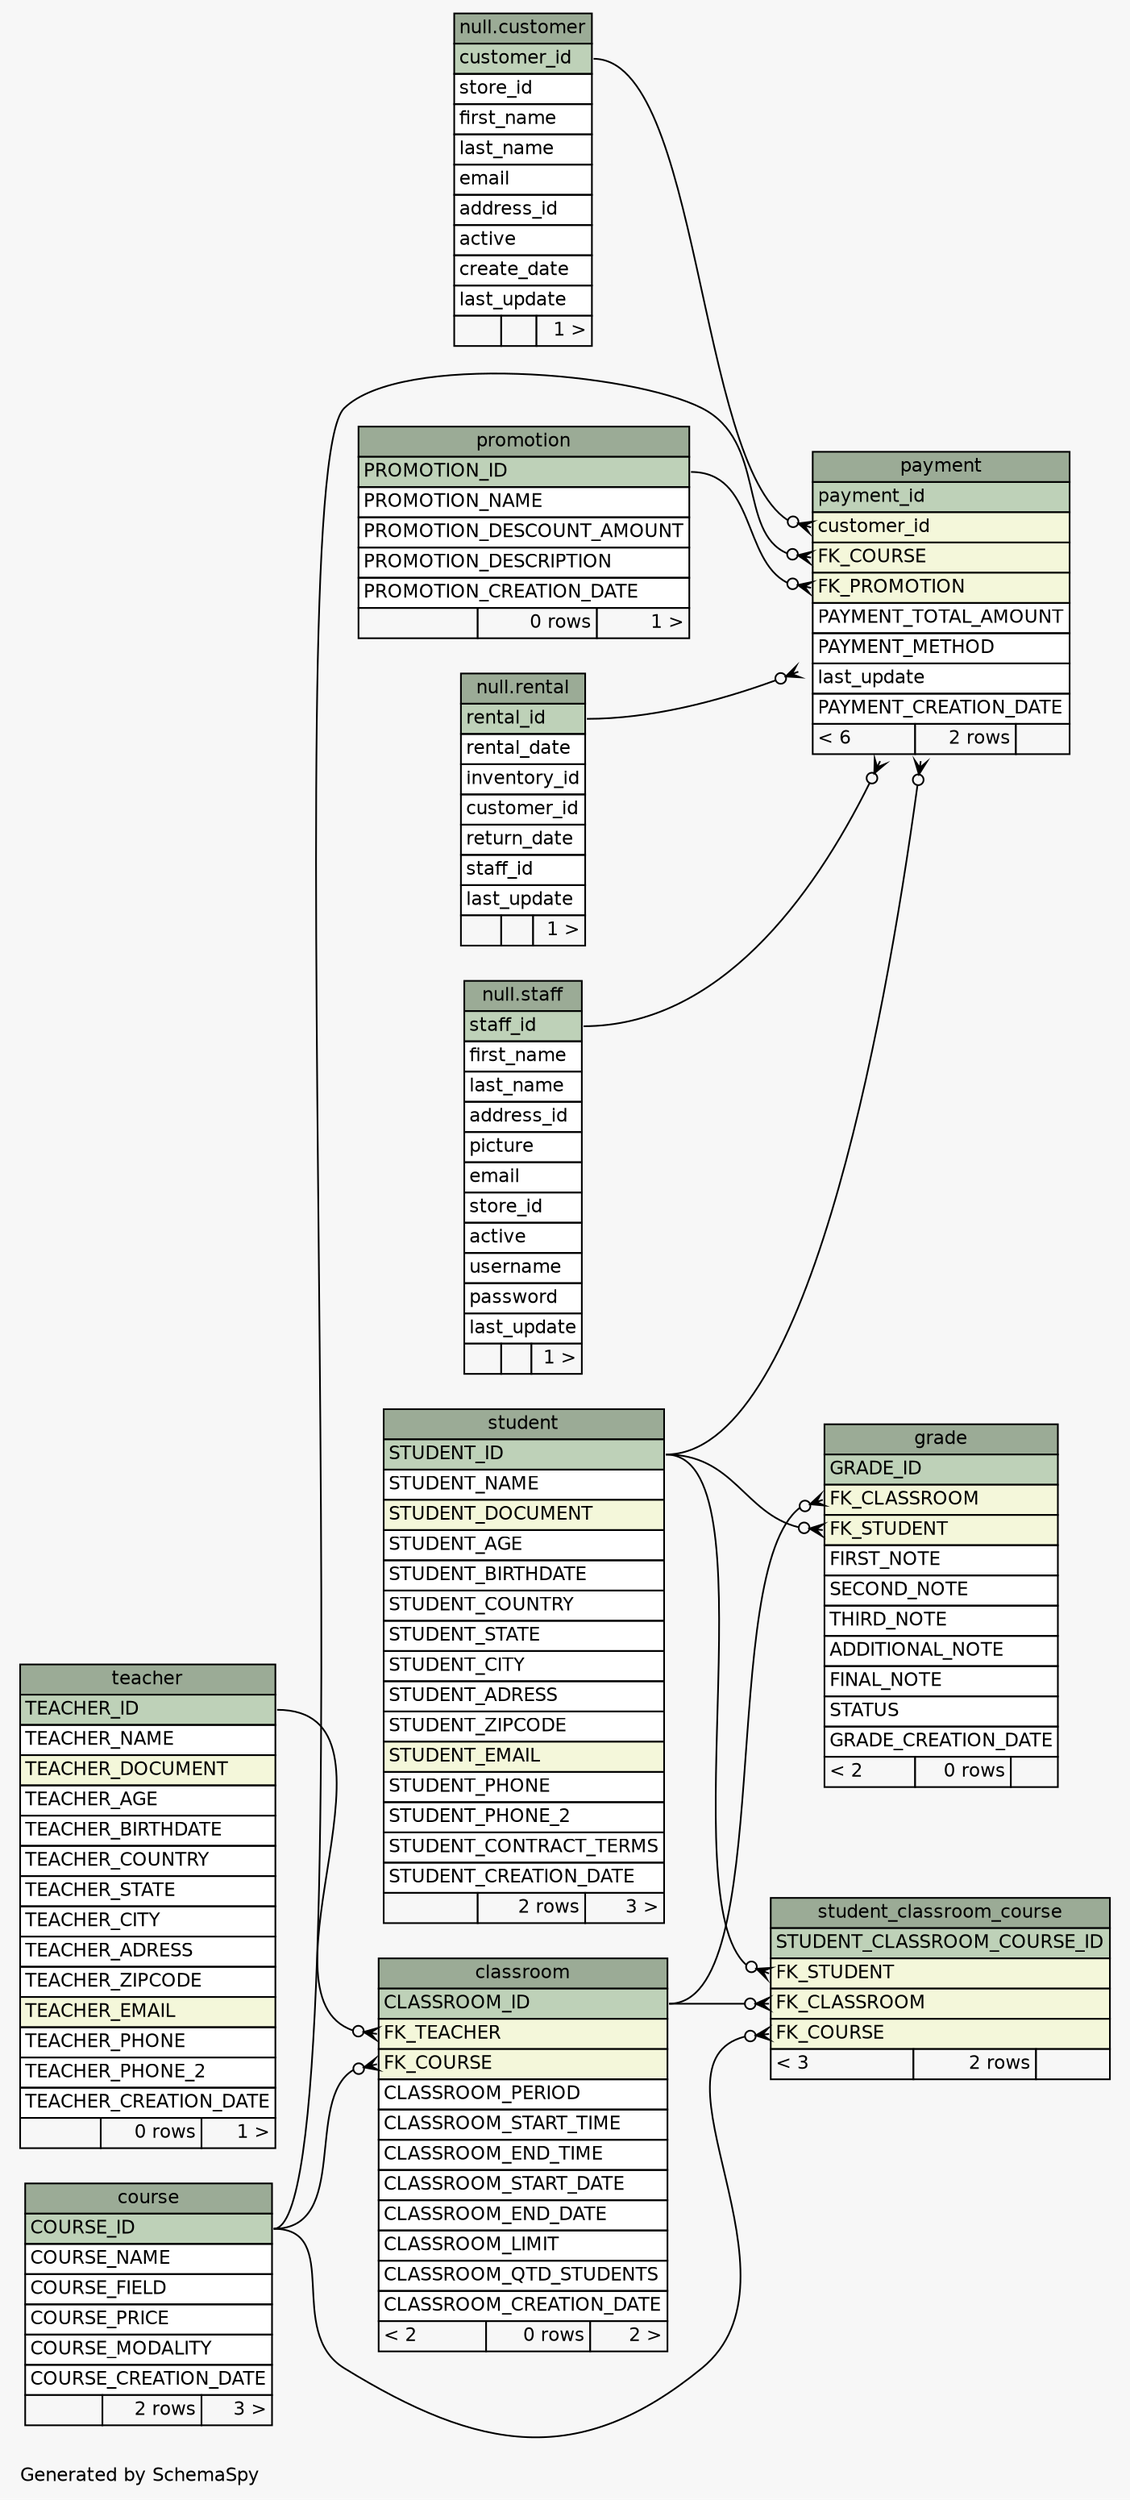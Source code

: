 // dot 7.1.0 on Windows 11 10.0
// SchemaSpy rev 590
digraph "largeRelationshipsDiagram" {
  graph [
    rankdir="RL"
    bgcolor="#f7f7f7"
    label="\nGenerated by SchemaSpy"
    labeljust="l"
    nodesep="0.18"
    ranksep="0.46"
    fontname="Helvetica"
    fontsize="11"
  ];
  node [
    fontname="Helvetica"
    fontsize="11"
    shape="plaintext"
  ];
  edge [
    arrowsize="0.8"
  ];
  "classroom" [
    label=<
    <TABLE BORDER="0" CELLBORDER="1" CELLSPACING="0" BGCOLOR="#ffffff">
      <TR><TD COLSPAN="3" BGCOLOR="#9bab96" ALIGN="CENTER">classroom</TD></TR>
      <TR><TD PORT="CLASSROOM_ID" COLSPAN="3" BGCOLOR="#bed1b8" ALIGN="LEFT">CLASSROOM_ID</TD></TR>
      <TR><TD PORT="FK_TEACHER" COLSPAN="3" BGCOLOR="#f4f7da" ALIGN="LEFT">FK_TEACHER</TD></TR>
      <TR><TD PORT="FK_COURSE" COLSPAN="3" BGCOLOR="#f4f7da" ALIGN="LEFT">FK_COURSE</TD></TR>
      <TR><TD PORT="CLASSROOM_PERIOD" COLSPAN="3" ALIGN="LEFT">CLASSROOM_PERIOD</TD></TR>
      <TR><TD PORT="CLASSROOM_START_TIME" COLSPAN="3" ALIGN="LEFT">CLASSROOM_START_TIME</TD></TR>
      <TR><TD PORT="CLASSROOM_END_TIME" COLSPAN="3" ALIGN="LEFT">CLASSROOM_END_TIME</TD></TR>
      <TR><TD PORT="CLASSROOM_START_DATE" COLSPAN="3" ALIGN="LEFT">CLASSROOM_START_DATE</TD></TR>
      <TR><TD PORT="CLASSROOM_END_DATE" COLSPAN="3" ALIGN="LEFT">CLASSROOM_END_DATE</TD></TR>
      <TR><TD PORT="CLASSROOM_LIMIT" COLSPAN="3" ALIGN="LEFT">CLASSROOM_LIMIT</TD></TR>
      <TR><TD PORT="CLASSROOM_QTD_STUDENTS" COLSPAN="3" ALIGN="LEFT">CLASSROOM_QTD_STUDENTS</TD></TR>
      <TR><TD PORT="CLASSROOM_CREATION_DATE" COLSPAN="3" ALIGN="LEFT">CLASSROOM_CREATION_DATE</TD></TR>
      <TR><TD ALIGN="LEFT" BGCOLOR="#f7f7f7">&lt; 2</TD><TD ALIGN="RIGHT" BGCOLOR="#f7f7f7">0 rows</TD><TD ALIGN="RIGHT" BGCOLOR="#f7f7f7">2 &gt;</TD></TR>
    </TABLE>>
    URL="tables/classroom.html"
    tooltip="classroom"
  ];
  "course" [
    label=<
    <TABLE BORDER="0" CELLBORDER="1" CELLSPACING="0" BGCOLOR="#ffffff">
      <TR><TD COLSPAN="3" BGCOLOR="#9bab96" ALIGN="CENTER">course</TD></TR>
      <TR><TD PORT="COURSE_ID" COLSPAN="3" BGCOLOR="#bed1b8" ALIGN="LEFT">COURSE_ID</TD></TR>
      <TR><TD PORT="COURSE_NAME" COLSPAN="3" ALIGN="LEFT">COURSE_NAME</TD></TR>
      <TR><TD PORT="COURSE_FIELD" COLSPAN="3" ALIGN="LEFT">COURSE_FIELD</TD></TR>
      <TR><TD PORT="COURSE_PRICE" COLSPAN="3" ALIGN="LEFT">COURSE_PRICE</TD></TR>
      <TR><TD PORT="COURSE_MODALITY" COLSPAN="3" ALIGN="LEFT">COURSE_MODALITY</TD></TR>
      <TR><TD PORT="COURSE_CREATION_DATE" COLSPAN="3" ALIGN="LEFT">COURSE_CREATION_DATE</TD></TR>
      <TR><TD ALIGN="LEFT" BGCOLOR="#f7f7f7">  </TD><TD ALIGN="RIGHT" BGCOLOR="#f7f7f7">2 rows</TD><TD ALIGN="RIGHT" BGCOLOR="#f7f7f7">3 &gt;</TD></TR>
    </TABLE>>
    URL="tables/course.html"
    tooltip="course"
  ];
  "null.customer" [
    label=<
    <TABLE BORDER="0" CELLBORDER="1" CELLSPACING="0" BGCOLOR="#ffffff">
      <TR><TD COLSPAN="3" BGCOLOR="#9bab96" ALIGN="CENTER">null.customer</TD></TR>
      <TR><TD PORT="customer_id" COLSPAN="3" BGCOLOR="#bed1b8" ALIGN="LEFT">customer_id</TD></TR>
      <TR><TD PORT="store_id" COLSPAN="3" ALIGN="LEFT">store_id</TD></TR>
      <TR><TD PORT="first_name" COLSPAN="3" ALIGN="LEFT">first_name</TD></TR>
      <TR><TD PORT="last_name" COLSPAN="3" ALIGN="LEFT">last_name</TD></TR>
      <TR><TD PORT="email" COLSPAN="3" ALIGN="LEFT">email</TD></TR>
      <TR><TD PORT="address_id" COLSPAN="3" ALIGN="LEFT">address_id</TD></TR>
      <TR><TD PORT="active" COLSPAN="3" ALIGN="LEFT">active</TD></TR>
      <TR><TD PORT="create_date" COLSPAN="3" ALIGN="LEFT">create_date</TD></TR>
      <TR><TD PORT="last_update" COLSPAN="3" ALIGN="LEFT">last_update</TD></TR>
      <TR><TD ALIGN="LEFT" BGCOLOR="#f7f7f7">  </TD><TD ALIGN="RIGHT" BGCOLOR="#f7f7f7">  </TD><TD ALIGN="RIGHT" BGCOLOR="#f7f7f7">1 &gt;</TD></TR>
    </TABLE>>
    tooltip="null.customer"
  ];
  "grade" [
    label=<
    <TABLE BORDER="0" CELLBORDER="1" CELLSPACING="0" BGCOLOR="#ffffff">
      <TR><TD COLSPAN="3" BGCOLOR="#9bab96" ALIGN="CENTER">grade</TD></TR>
      <TR><TD PORT="GRADE_ID" COLSPAN="3" BGCOLOR="#bed1b8" ALIGN="LEFT">GRADE_ID</TD></TR>
      <TR><TD PORT="FK_CLASSROOM" COLSPAN="3" BGCOLOR="#f4f7da" ALIGN="LEFT">FK_CLASSROOM</TD></TR>
      <TR><TD PORT="FK_STUDENT" COLSPAN="3" BGCOLOR="#f4f7da" ALIGN="LEFT">FK_STUDENT</TD></TR>
      <TR><TD PORT="FIRST_NOTE" COLSPAN="3" ALIGN="LEFT">FIRST_NOTE</TD></TR>
      <TR><TD PORT="SECOND_NOTE" COLSPAN="3" ALIGN="LEFT">SECOND_NOTE</TD></TR>
      <TR><TD PORT="THIRD_NOTE" COLSPAN="3" ALIGN="LEFT">THIRD_NOTE</TD></TR>
      <TR><TD PORT="ADDITIONAL_NOTE" COLSPAN="3" ALIGN="LEFT">ADDITIONAL_NOTE</TD></TR>
      <TR><TD PORT="FINAL_NOTE" COLSPAN="3" ALIGN="LEFT">FINAL_NOTE</TD></TR>
      <TR><TD PORT="STATUS" COLSPAN="3" ALIGN="LEFT">STATUS</TD></TR>
      <TR><TD PORT="GRADE_CREATION_DATE" COLSPAN="3" ALIGN="LEFT">GRADE_CREATION_DATE</TD></TR>
      <TR><TD ALIGN="LEFT" BGCOLOR="#f7f7f7">&lt; 2</TD><TD ALIGN="RIGHT" BGCOLOR="#f7f7f7">0 rows</TD><TD ALIGN="RIGHT" BGCOLOR="#f7f7f7">  </TD></TR>
    </TABLE>>
    URL="tables/grade.html"
    tooltip="grade"
  ];
  "payment" [
    label=<
    <TABLE BORDER="0" CELLBORDER="1" CELLSPACING="0" BGCOLOR="#ffffff">
      <TR><TD COLSPAN="3" BGCOLOR="#9bab96" ALIGN="CENTER">payment</TD></TR>
      <TR><TD PORT="payment_id" COLSPAN="3" BGCOLOR="#bed1b8" ALIGN="LEFT">payment_id</TD></TR>
      <TR><TD PORT="customer_id" COLSPAN="3" BGCOLOR="#f4f7da" ALIGN="LEFT">customer_id</TD></TR>
      <TR><TD PORT="FK_COURSE" COLSPAN="3" BGCOLOR="#f4f7da" ALIGN="LEFT">FK_COURSE</TD></TR>
      <TR><TD PORT="FK_PROMOTION" COLSPAN="3" BGCOLOR="#f4f7da" ALIGN="LEFT">FK_PROMOTION</TD></TR>
      <TR><TD PORT="PAYMENT_TOTAL_AMOUNT" COLSPAN="3" ALIGN="LEFT">PAYMENT_TOTAL_AMOUNT</TD></TR>
      <TR><TD PORT="PAYMENT_METHOD" COLSPAN="3" ALIGN="LEFT">PAYMENT_METHOD</TD></TR>
      <TR><TD PORT="last_update" COLSPAN="3" ALIGN="LEFT">last_update</TD></TR>
      <TR><TD PORT="PAYMENT_CREATION_DATE" COLSPAN="3" ALIGN="LEFT">PAYMENT_CREATION_DATE</TD></TR>
      <TR><TD ALIGN="LEFT" BGCOLOR="#f7f7f7">&lt; 6</TD><TD ALIGN="RIGHT" BGCOLOR="#f7f7f7">2 rows</TD><TD ALIGN="RIGHT" BGCOLOR="#f7f7f7">  </TD></TR>
    </TABLE>>
    URL="tables/payment.html"
    tooltip="payment"
  ];
  "promotion" [
    label=<
    <TABLE BORDER="0" CELLBORDER="1" CELLSPACING="0" BGCOLOR="#ffffff">
      <TR><TD COLSPAN="3" BGCOLOR="#9bab96" ALIGN="CENTER">promotion</TD></TR>
      <TR><TD PORT="PROMOTION_ID" COLSPAN="3" BGCOLOR="#bed1b8" ALIGN="LEFT">PROMOTION_ID</TD></TR>
      <TR><TD PORT="PROMOTION_NAME" COLSPAN="3" ALIGN="LEFT">PROMOTION_NAME</TD></TR>
      <TR><TD PORT="PROMOTION_DESCOUNT_AMOUNT" COLSPAN="3" ALIGN="LEFT">PROMOTION_DESCOUNT_AMOUNT</TD></TR>
      <TR><TD PORT="PROMOTION_DESCRIPTION" COLSPAN="3" ALIGN="LEFT">PROMOTION_DESCRIPTION</TD></TR>
      <TR><TD PORT="PROMOTION_CREATION_DATE" COLSPAN="3" ALIGN="LEFT">PROMOTION_CREATION_DATE</TD></TR>
      <TR><TD ALIGN="LEFT" BGCOLOR="#f7f7f7">  </TD><TD ALIGN="RIGHT" BGCOLOR="#f7f7f7">0 rows</TD><TD ALIGN="RIGHT" BGCOLOR="#f7f7f7">1 &gt;</TD></TR>
    </TABLE>>
    URL="tables/promotion.html"
    tooltip="promotion"
  ];
  "null.rental" [
    label=<
    <TABLE BORDER="0" CELLBORDER="1" CELLSPACING="0" BGCOLOR="#ffffff">
      <TR><TD COLSPAN="3" BGCOLOR="#9bab96" ALIGN="CENTER">null.rental</TD></TR>
      <TR><TD PORT="rental_id" COLSPAN="3" BGCOLOR="#bed1b8" ALIGN="LEFT">rental_id</TD></TR>
      <TR><TD PORT="rental_date" COLSPAN="3" ALIGN="LEFT">rental_date</TD></TR>
      <TR><TD PORT="inventory_id" COLSPAN="3" ALIGN="LEFT">inventory_id</TD></TR>
      <TR><TD PORT="customer_id" COLSPAN="3" ALIGN="LEFT">customer_id</TD></TR>
      <TR><TD PORT="return_date" COLSPAN="3" ALIGN="LEFT">return_date</TD></TR>
      <TR><TD PORT="staff_id" COLSPAN="3" ALIGN="LEFT">staff_id</TD></TR>
      <TR><TD PORT="last_update" COLSPAN="3" ALIGN="LEFT">last_update</TD></TR>
      <TR><TD ALIGN="LEFT" BGCOLOR="#f7f7f7">  </TD><TD ALIGN="RIGHT" BGCOLOR="#f7f7f7">  </TD><TD ALIGN="RIGHT" BGCOLOR="#f7f7f7">1 &gt;</TD></TR>
    </TABLE>>
    tooltip="null.rental"
  ];
  "null.staff" [
    label=<
    <TABLE BORDER="0" CELLBORDER="1" CELLSPACING="0" BGCOLOR="#ffffff">
      <TR><TD COLSPAN="3" BGCOLOR="#9bab96" ALIGN="CENTER">null.staff</TD></TR>
      <TR><TD PORT="staff_id" COLSPAN="3" BGCOLOR="#bed1b8" ALIGN="LEFT">staff_id</TD></TR>
      <TR><TD PORT="first_name" COLSPAN="3" ALIGN="LEFT">first_name</TD></TR>
      <TR><TD PORT="last_name" COLSPAN="3" ALIGN="LEFT">last_name</TD></TR>
      <TR><TD PORT="address_id" COLSPAN="3" ALIGN="LEFT">address_id</TD></TR>
      <TR><TD PORT="picture" COLSPAN="3" ALIGN="LEFT">picture</TD></TR>
      <TR><TD PORT="email" COLSPAN="3" ALIGN="LEFT">email</TD></TR>
      <TR><TD PORT="store_id" COLSPAN="3" ALIGN="LEFT">store_id</TD></TR>
      <TR><TD PORT="active" COLSPAN="3" ALIGN="LEFT">active</TD></TR>
      <TR><TD PORT="username" COLSPAN="3" ALIGN="LEFT">username</TD></TR>
      <TR><TD PORT="password" COLSPAN="3" ALIGN="LEFT">password</TD></TR>
      <TR><TD PORT="last_update" COLSPAN="3" ALIGN="LEFT">last_update</TD></TR>
      <TR><TD ALIGN="LEFT" BGCOLOR="#f7f7f7">  </TD><TD ALIGN="RIGHT" BGCOLOR="#f7f7f7">  </TD><TD ALIGN="RIGHT" BGCOLOR="#f7f7f7">1 &gt;</TD></TR>
    </TABLE>>
    tooltip="null.staff"
  ];
  "student" [
    label=<
    <TABLE BORDER="0" CELLBORDER="1" CELLSPACING="0" BGCOLOR="#ffffff">
      <TR><TD COLSPAN="3" BGCOLOR="#9bab96" ALIGN="CENTER">student</TD></TR>
      <TR><TD PORT="STUDENT_ID" COLSPAN="3" BGCOLOR="#bed1b8" ALIGN="LEFT">STUDENT_ID</TD></TR>
      <TR><TD PORT="STUDENT_NAME" COLSPAN="3" ALIGN="LEFT">STUDENT_NAME</TD></TR>
      <TR><TD PORT="STUDENT_DOCUMENT" COLSPAN="3" BGCOLOR="#f4f7da" ALIGN="LEFT">STUDENT_DOCUMENT</TD></TR>
      <TR><TD PORT="STUDENT_AGE" COLSPAN="3" ALIGN="LEFT">STUDENT_AGE</TD></TR>
      <TR><TD PORT="STUDENT_BIRTHDATE" COLSPAN="3" ALIGN="LEFT">STUDENT_BIRTHDATE</TD></TR>
      <TR><TD PORT="STUDENT_COUNTRY" COLSPAN="3" ALIGN="LEFT">STUDENT_COUNTRY</TD></TR>
      <TR><TD PORT="STUDENT_STATE" COLSPAN="3" ALIGN="LEFT">STUDENT_STATE</TD></TR>
      <TR><TD PORT="STUDENT_CITY" COLSPAN="3" ALIGN="LEFT">STUDENT_CITY</TD></TR>
      <TR><TD PORT="STUDENT_ADRESS" COLSPAN="3" ALIGN="LEFT">STUDENT_ADRESS</TD></TR>
      <TR><TD PORT="STUDENT_ZIPCODE" COLSPAN="3" ALIGN="LEFT">STUDENT_ZIPCODE</TD></TR>
      <TR><TD PORT="STUDENT_EMAIL" COLSPAN="3" BGCOLOR="#f4f7da" ALIGN="LEFT">STUDENT_EMAIL</TD></TR>
      <TR><TD PORT="STUDENT_PHONE" COLSPAN="3" ALIGN="LEFT">STUDENT_PHONE</TD></TR>
      <TR><TD PORT="STUDENT_PHONE_2" COLSPAN="3" ALIGN="LEFT">STUDENT_PHONE_2</TD></TR>
      <TR><TD PORT="STUDENT_CONTRACT_TERMS" COLSPAN="3" ALIGN="LEFT">STUDENT_CONTRACT_TERMS</TD></TR>
      <TR><TD PORT="STUDENT_CREATION_DATE" COLSPAN="3" ALIGN="LEFT">STUDENT_CREATION_DATE</TD></TR>
      <TR><TD ALIGN="LEFT" BGCOLOR="#f7f7f7">  </TD><TD ALIGN="RIGHT" BGCOLOR="#f7f7f7">2 rows</TD><TD ALIGN="RIGHT" BGCOLOR="#f7f7f7">3 &gt;</TD></TR>
    </TABLE>>
    URL="tables/student.html"
    tooltip="student"
  ];
  "student_classroom_course" [
    label=<
    <TABLE BORDER="0" CELLBORDER="1" CELLSPACING="0" BGCOLOR="#ffffff">
      <TR><TD COLSPAN="3" BGCOLOR="#9bab96" ALIGN="CENTER">student_classroom_course</TD></TR>
      <TR><TD PORT="STUDENT_CLASSROOM_COURSE_ID" COLSPAN="3" BGCOLOR="#bed1b8" ALIGN="LEFT">STUDENT_CLASSROOM_COURSE_ID</TD></TR>
      <TR><TD PORT="FK_STUDENT" COLSPAN="3" BGCOLOR="#f4f7da" ALIGN="LEFT">FK_STUDENT</TD></TR>
      <TR><TD PORT="FK_CLASSROOM" COLSPAN="3" BGCOLOR="#f4f7da" ALIGN="LEFT">FK_CLASSROOM</TD></TR>
      <TR><TD PORT="FK_COURSE" COLSPAN="3" BGCOLOR="#f4f7da" ALIGN="LEFT">FK_COURSE</TD></TR>
      <TR><TD ALIGN="LEFT" BGCOLOR="#f7f7f7">&lt; 3</TD><TD ALIGN="RIGHT" BGCOLOR="#f7f7f7">2 rows</TD><TD ALIGN="RIGHT" BGCOLOR="#f7f7f7">  </TD></TR>
    </TABLE>>
    URL="tables/student_classroom_course.html"
    tooltip="student_classroom_course"
  ];
  "teacher" [
    label=<
    <TABLE BORDER="0" CELLBORDER="1" CELLSPACING="0" BGCOLOR="#ffffff">
      <TR><TD COLSPAN="3" BGCOLOR="#9bab96" ALIGN="CENTER">teacher</TD></TR>
      <TR><TD PORT="TEACHER_ID" COLSPAN="3" BGCOLOR="#bed1b8" ALIGN="LEFT">TEACHER_ID</TD></TR>
      <TR><TD PORT="TEACHER_NAME" COLSPAN="3" ALIGN="LEFT">TEACHER_NAME</TD></TR>
      <TR><TD PORT="TEACHER_DOCUMENT" COLSPAN="3" BGCOLOR="#f4f7da" ALIGN="LEFT">TEACHER_DOCUMENT</TD></TR>
      <TR><TD PORT="TEACHER_AGE" COLSPAN="3" ALIGN="LEFT">TEACHER_AGE</TD></TR>
      <TR><TD PORT="TEACHER_BIRTHDATE" COLSPAN="3" ALIGN="LEFT">TEACHER_BIRTHDATE</TD></TR>
      <TR><TD PORT="TEACHER_COUNTRY" COLSPAN="3" ALIGN="LEFT">TEACHER_COUNTRY</TD></TR>
      <TR><TD PORT="TEACHER_STATE" COLSPAN="3" ALIGN="LEFT">TEACHER_STATE</TD></TR>
      <TR><TD PORT="TEACHER_CITY" COLSPAN="3" ALIGN="LEFT">TEACHER_CITY</TD></TR>
      <TR><TD PORT="TEACHER_ADRESS" COLSPAN="3" ALIGN="LEFT">TEACHER_ADRESS</TD></TR>
      <TR><TD PORT="TEACHER_ZIPCODE" COLSPAN="3" ALIGN="LEFT">TEACHER_ZIPCODE</TD></TR>
      <TR><TD PORT="TEACHER_EMAIL" COLSPAN="3" BGCOLOR="#f4f7da" ALIGN="LEFT">TEACHER_EMAIL</TD></TR>
      <TR><TD PORT="TEACHER_PHONE" COLSPAN="3" ALIGN="LEFT">TEACHER_PHONE</TD></TR>
      <TR><TD PORT="TEACHER_PHONE_2" COLSPAN="3" ALIGN="LEFT">TEACHER_PHONE_2</TD></TR>
      <TR><TD PORT="TEACHER_CREATION_DATE" COLSPAN="3" ALIGN="LEFT">TEACHER_CREATION_DATE</TD></TR>
      <TR><TD ALIGN="LEFT" BGCOLOR="#f7f7f7">  </TD><TD ALIGN="RIGHT" BGCOLOR="#f7f7f7">0 rows</TD><TD ALIGN="RIGHT" BGCOLOR="#f7f7f7">1 &gt;</TD></TR>
    </TABLE>>
    URL="tables/teacher.html"
    tooltip="teacher"
  ];
  "classroom":"FK_COURSE":w -> "course":"COURSE_ID":e [arrowhead=none dir=back arrowtail=crowodot];
  "classroom":"FK_TEACHER":w -> "teacher":"TEACHER_ID":e [arrowhead=none dir=back arrowtail=crowodot];
  "grade":"FK_CLASSROOM":w -> "classroom":"CLASSROOM_ID":e [arrowhead=none dir=back arrowtail=crowodot];
  "grade":"FK_STUDENT":w -> "student":"STUDENT_ID":e [arrowhead=none dir=back arrowtail=crowodot];
  "payment":"customer_id":w -> "null.customer":"customer_id":e [arrowhead=none dir=back arrowtail=crowodot];
  "payment":"FK_COURSE":w -> "course":"COURSE_ID":e [arrowhead=none dir=back arrowtail=crowodot];
  "payment":"FK_PROMOTION":w -> "promotion":"PROMOTION_ID":e [arrowhead=none dir=back arrowtail=crowodot];
  "payment":"FK_STUDENT":w -> "student":"STUDENT_ID":e [arrowhead=none dir=back arrowtail=crowodot];
  "payment":"rental_id":w -> "null.rental":"rental_id":e [arrowhead=none dir=back arrowtail=crowodot];
  "payment":"staff_id":w -> "null.staff":"staff_id":e [arrowhead=none dir=back arrowtail=crowodot];
  "student_classroom_course":"FK_CLASSROOM":w -> "classroom":"CLASSROOM_ID":e [arrowhead=none dir=back arrowtail=crowodot];
  "student_classroom_course":"FK_COURSE":w -> "course":"COURSE_ID":e [arrowhead=none dir=back arrowtail=crowodot];
  "student_classroom_course":"FK_STUDENT":w -> "student":"STUDENT_ID":e [arrowhead=none dir=back arrowtail=crowodot];
}
